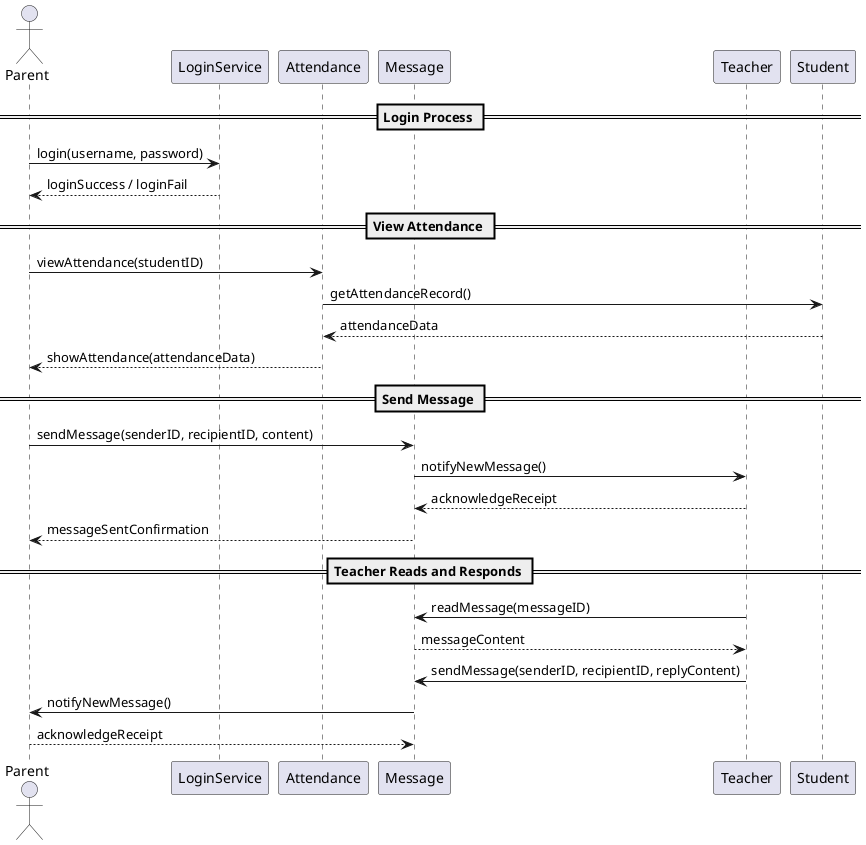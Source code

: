 ' @startuml
' ' Sequence Diagram for Marking Attendance and Notifying Parent

' ' Participants
' actor Teacher
' participant "System" as System
' participant "Attendance" as Attendance
' participant "Notification" as Notification
' actor Parent

' ' Sequence of Interactions
' Teacher -> System: markAttendance(studentID, "Sign-In")
' activate System

' System -> Attendance: createAttendanceRecord(studentID, "Sign-In", timestamp)
' activate Attendance
' Attendance -> System: return success
' deactivate Attendance

' System -> Notification: sendNotification(parentID, "Student Signed In")
' activate Notification
' Notification -> Parent: notify("Student Signed In")
' deactivate Notification

' System -> Teacher: return confirmation
' deactivate System

' ' Notes (optional)
' note right of System: System handles attendance recording\nand notification logic

' @enduml

@startuml
actor Parent
participant "LoginService" as Login
participant "Attendance" as Attendance
participant "Message" as Message
participant "Teacher" as Teacher
participant "Student" as Student

== Login Process ==
Parent -> Login: login(username, password)
Login --> Parent: loginSuccess / loginFail

== View Attendance ==
Parent -> Attendance: viewAttendance(studentID)
Attendance -> Student: getAttendanceRecord()
Student --> Attendance: attendanceData
Attendance --> Parent: showAttendance(attendanceData)

== Send Message ==
Parent -> Message: sendMessage(senderID, recipientID, content)
Message -> Teacher: notifyNewMessage()
Teacher --> Message: acknowledgeReceipt
Message --> Parent: messageSentConfirmation

== Teacher Reads and Responds ==
Teacher -> Message: readMessage(messageID)
Message --> Teacher: messageContent

Teacher -> Message: sendMessage(senderID, recipientID, replyContent)
Message -> Parent: notifyNewMessage()
Parent --> Message: acknowledgeReceipt
@enduml
